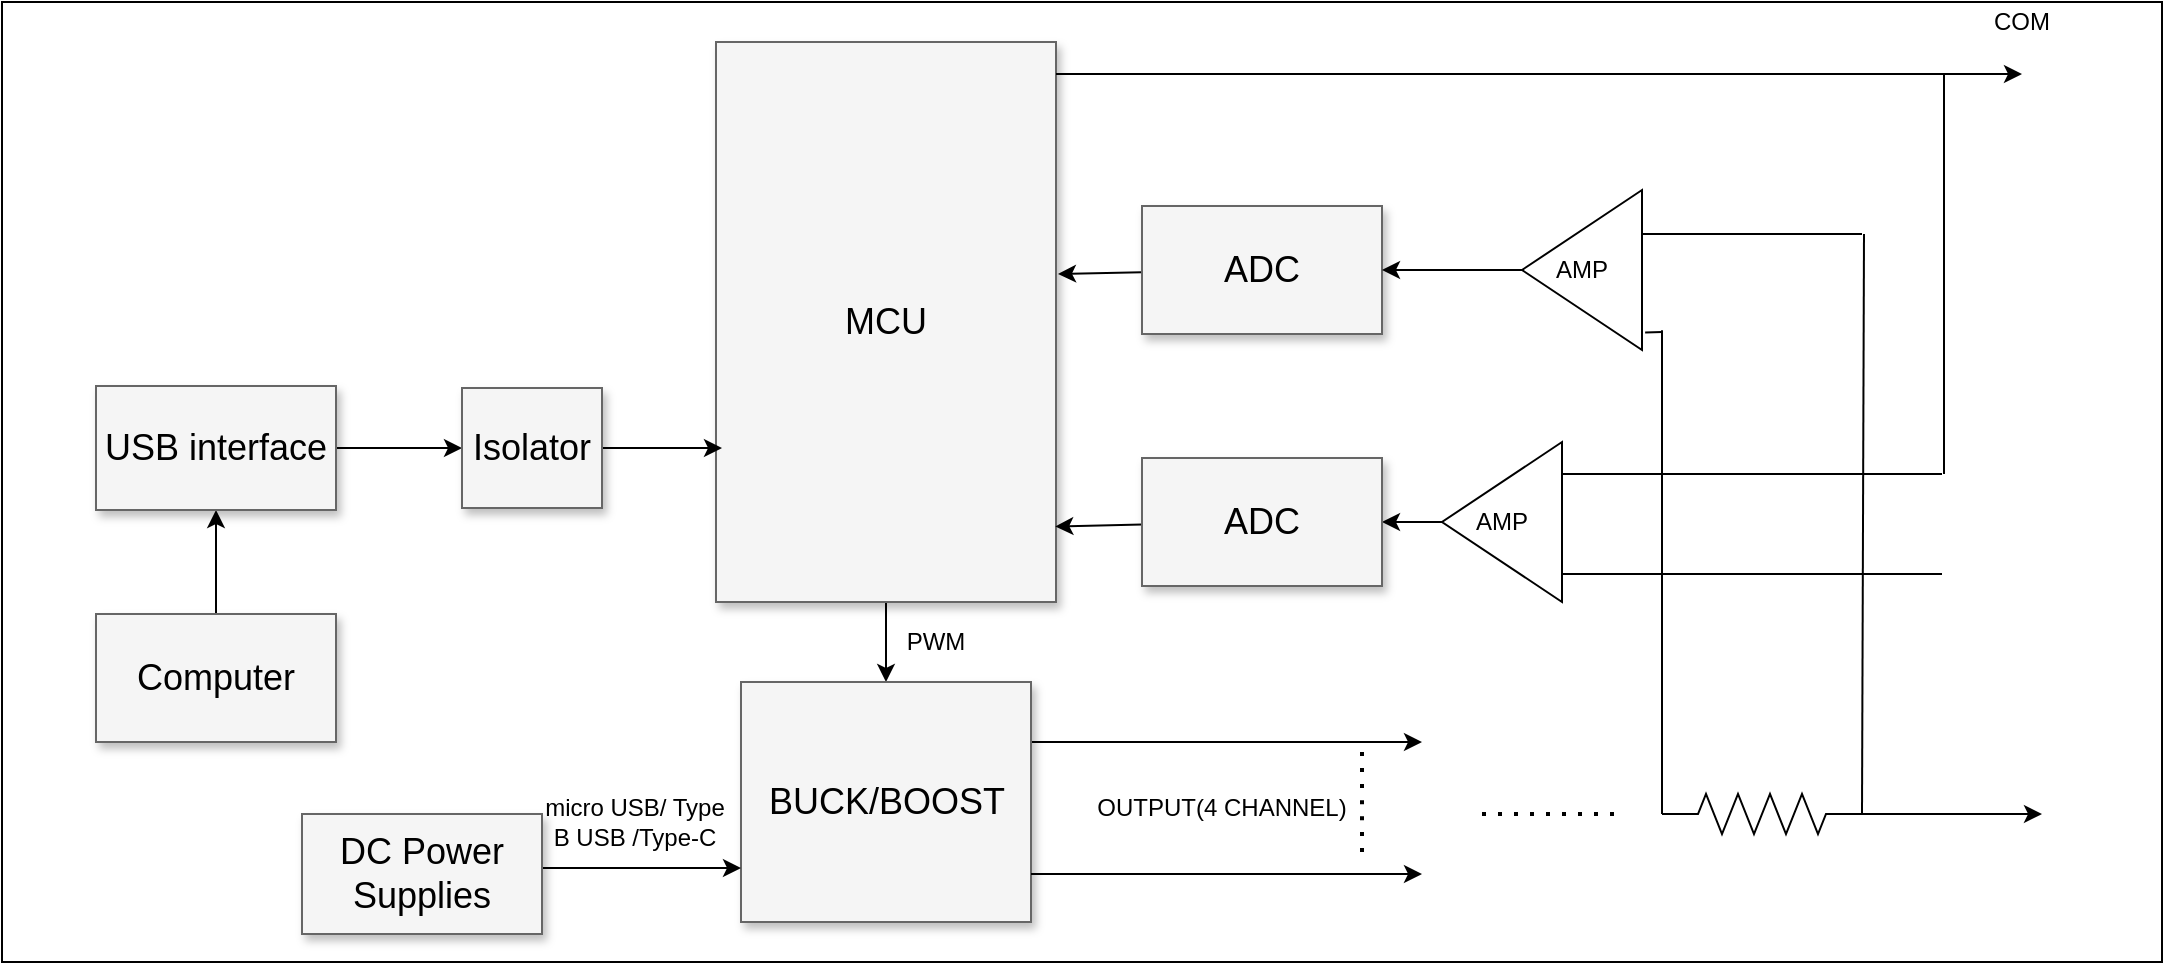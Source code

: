 <mxfile version="15.0.6" type="device"><diagram name="Page-1" id="90a13364-a465-7bf4-72fc-28e22215d7a0"><mxGraphModel dx="1185" dy="588" grid="1" gridSize="10" guides="1" tooltips="1" connect="1" arrows="1" fold="1" page="1" pageScale="1.5" pageWidth="1169" pageHeight="826" background="none" math="0" shadow="0"><root><mxCell id="0" style=";html=1;"/><mxCell id="1" style=";html=1;" parent="0"/><mxCell id="aGqjDAGwxUhs4kkAdtbK-51" value="" style="rounded=0;whiteSpace=wrap;html=1;" vertex="1" parent="1"><mxGeometry x="430" y="434" width="1080" height="480" as="geometry"/></mxCell><mxCell id="aGqjDAGwxUhs4kkAdtbK-10" value="" style="edgeStyle=none;rounded=0;orthogonalLoop=1;jettySize=auto;html=1;" edge="1" parent="1" source="3a17f1ce550125da-2" target="3a17f1ce550125da-10"><mxGeometry relative="1" as="geometry"/></mxCell><mxCell id="3a17f1ce550125da-2" value="MCU" style="whiteSpace=wrap;html=1;shadow=1;fontSize=18;fillColor=#f5f5f5;strokeColor=#666666;" parent="1" vertex="1"><mxGeometry x="787" y="454" width="170" height="280" as="geometry"/></mxCell><mxCell id="aGqjDAGwxUhs4kkAdtbK-12" style="edgeStyle=none;rounded=0;orthogonalLoop=1;jettySize=auto;html=1;exitX=1;exitY=0.25;exitDx=0;exitDy=0;" edge="1" parent="1" source="3a17f1ce550125da-10"><mxGeometry relative="1" as="geometry"><mxPoint x="1140" y="804" as="targetPoint"/></mxGeometry></mxCell><mxCell id="3a17f1ce550125da-10" value="BUCK/BOOST" style="whiteSpace=wrap;html=1;shadow=1;fontSize=18;fillColor=#f5f5f5;strokeColor=#666666;" parent="1" vertex="1"><mxGeometry x="799.5" y="774" width="145" height="120" as="geometry"/></mxCell><mxCell id="3a17f1ce550125da-18" style="edgeStyle=elbowEdgeStyle;rounded=0;html=1;startArrow=none;startFill=0;jettySize=auto;orthogonalLoop=1;fontSize=18;elbow=vertical;" parent="1" source="3a17f1ce550125da-11" target="3a17f1ce550125da-10" edge="1"><mxGeometry relative="1" as="geometry"/></mxCell><mxCell id="3a17f1ce550125da-11" value="DC Power Supplies" style="whiteSpace=wrap;html=1;shadow=1;fontSize=18;fillColor=#f5f5f5;strokeColor=#666666;" parent="1" vertex="1"><mxGeometry x="580" y="840" width="120" height="60" as="geometry"/></mxCell><mxCell id="aGqjDAGwxUhs4kkAdtbK-5" style="edgeStyle=orthogonalEdgeStyle;rounded=0;orthogonalLoop=1;jettySize=auto;html=1;entryX=0.5;entryY=1;entryDx=0;entryDy=0;" edge="1" parent="1" source="aGqjDAGwxUhs4kkAdtbK-1" target="aGqjDAGwxUhs4kkAdtbK-2"><mxGeometry relative="1" as="geometry"/></mxCell><mxCell id="aGqjDAGwxUhs4kkAdtbK-1" value="Computer" style="whiteSpace=wrap;html=1;shadow=1;fontSize=18;fillColor=#f5f5f5;strokeColor=#666666;" vertex="1" parent="1"><mxGeometry x="477" y="740" width="120" height="64" as="geometry"/></mxCell><mxCell id="aGqjDAGwxUhs4kkAdtbK-6" style="rounded=0;orthogonalLoop=1;jettySize=auto;html=1;entryX=0;entryY=0.5;entryDx=0;entryDy=0;" edge="1" parent="1" source="aGqjDAGwxUhs4kkAdtbK-2" target="aGqjDAGwxUhs4kkAdtbK-4"><mxGeometry relative="1" as="geometry"/></mxCell><mxCell id="aGqjDAGwxUhs4kkAdtbK-2" value="USB interface" style="whiteSpace=wrap;html=1;shadow=1;fontSize=18;fillColor=#f5f5f5;strokeColor=#666666;" vertex="1" parent="1"><mxGeometry x="477" y="626" width="120" height="62" as="geometry"/></mxCell><mxCell id="aGqjDAGwxUhs4kkAdtbK-9" style="rounded=0;orthogonalLoop=1;jettySize=auto;html=1;" edge="1" parent="1" source="aGqjDAGwxUhs4kkAdtbK-4"><mxGeometry relative="1" as="geometry"><mxPoint x="790" y="657" as="targetPoint"/></mxGeometry></mxCell><mxCell id="aGqjDAGwxUhs4kkAdtbK-4" value="Isolator" style="whiteSpace=wrap;html=1;shadow=1;fontSize=18;fillColor=#f5f5f5;strokeColor=#666666;" vertex="1" parent="1"><mxGeometry x="660" y="627" width="70" height="60" as="geometry"/></mxCell><mxCell id="aGqjDAGwxUhs4kkAdtbK-11" value="PWM" style="text;html=1;strokeColor=none;fillColor=none;align=center;verticalAlign=middle;whiteSpace=wrap;rounded=0;" vertex="1" parent="1"><mxGeometry x="877" y="744" width="40" height="20" as="geometry"/></mxCell><mxCell id="aGqjDAGwxUhs4kkAdtbK-16" value="" style="endArrow=none;dashed=1;html=1;dashPattern=1 3;strokeWidth=2;" edge="1" parent="1"><mxGeometry width="50" height="50" relative="1" as="geometry"><mxPoint x="1110" y="859" as="sourcePoint"/><mxPoint x="1110" y="809" as="targetPoint"/><Array as="points"><mxPoint x="1110" y="840"/></Array></mxGeometry></mxCell><mxCell id="aGqjDAGwxUhs4kkAdtbK-17" value="" style="endArrow=classic;html=1;" edge="1" parent="1"><mxGeometry width="50" height="50" relative="1" as="geometry"><mxPoint x="944.5" y="870" as="sourcePoint"/><mxPoint x="1140" y="870" as="targetPoint"/></mxGeometry></mxCell><mxCell id="aGqjDAGwxUhs4kkAdtbK-18" value="OUTPUT(4 CHANNEL)" style="text;html=1;strokeColor=none;fillColor=none;align=center;verticalAlign=middle;whiteSpace=wrap;rounded=0;" vertex="1" parent="1"><mxGeometry x="970" y="824" width="140" height="26" as="geometry"/></mxCell><mxCell id="aGqjDAGwxUhs4kkAdtbK-39" value="" style="edgeStyle=none;rounded=0;orthogonalLoop=1;jettySize=auto;html=1;" edge="1" parent="1" source="aGqjDAGwxUhs4kkAdtbK-19"><mxGeometry relative="1" as="geometry"><mxPoint x="1450" y="840" as="targetPoint"/></mxGeometry></mxCell><mxCell id="aGqjDAGwxUhs4kkAdtbK-19" value="" style="pointerEvents=1;verticalLabelPosition=bottom;shadow=0;dashed=0;align=center;html=1;verticalAlign=top;shape=mxgraph.electrical.resistors.resistor_2;" vertex="1" parent="1"><mxGeometry x="1260" y="830" width="100" height="20" as="geometry"/></mxCell><mxCell id="aGqjDAGwxUhs4kkAdtbK-24" value="" style="endArrow=classic;html=1;" edge="1" parent="1"><mxGeometry width="50" height="50" relative="1" as="geometry"><mxPoint x="957" y="470" as="sourcePoint"/><mxPoint x="1440" y="470" as="targetPoint"/></mxGeometry></mxCell><mxCell id="aGqjDAGwxUhs4kkAdtbK-25" value="COM" style="text;html=1;strokeColor=none;fillColor=none;align=center;verticalAlign=middle;whiteSpace=wrap;rounded=0;" vertex="1" parent="1"><mxGeometry x="1420" y="434" width="40" height="20" as="geometry"/></mxCell><mxCell id="aGqjDAGwxUhs4kkAdtbK-26" value="" style="endArrow=none;html=1;exitX=0;exitY=0.5;exitDx=0;exitDy=0;exitPerimeter=0;entryX=0;entryY=0.165;entryDx=0;entryDy=0;entryPerimeter=0;" edge="1" parent="1" source="aGqjDAGwxUhs4kkAdtbK-19"><mxGeometry width="50" height="50" relative="1" as="geometry"><mxPoint x="1270" y="830" as="sourcePoint"/><mxPoint x="1260" y="598.15" as="targetPoint"/></mxGeometry></mxCell><mxCell id="aGqjDAGwxUhs4kkAdtbK-27" value="" style="endArrow=none;html=1;exitX=1;exitY=0.5;exitDx=0;exitDy=0;exitPerimeter=0;" edge="1" parent="1" source="aGqjDAGwxUhs4kkAdtbK-19"><mxGeometry width="50" height="50" relative="1" as="geometry"><mxPoint x="1360" y="835.5" as="sourcePoint"/><mxPoint x="1361" y="550" as="targetPoint"/></mxGeometry></mxCell><mxCell id="aGqjDAGwxUhs4kkAdtbK-29" value="" style="endArrow=none;html=1;exitX=0;exitY=0.835;exitDx=0;exitDy=0;exitPerimeter=0;" edge="1" parent="1"><mxGeometry width="50" height="50" relative="1" as="geometry"><mxPoint x="1250" y="550.0" as="sourcePoint"/><mxPoint x="1360" y="550" as="targetPoint"/><Array as="points"/></mxGeometry></mxCell><mxCell id="aGqjDAGwxUhs4kkAdtbK-31" style="rounded=0;orthogonalLoop=1;jettySize=auto;html=1;" edge="1" parent="1" source="aGqjDAGwxUhs4kkAdtbK-30"><mxGeometry relative="1" as="geometry"><mxPoint x="958" y="570" as="targetPoint"/></mxGeometry></mxCell><mxCell id="aGqjDAGwxUhs4kkAdtbK-30" value="ADC" style="whiteSpace=wrap;html=1;shadow=1;fontSize=18;fillColor=#f5f5f5;strokeColor=#666666;" vertex="1" parent="1"><mxGeometry x="1000" y="536" width="120" height="64" as="geometry"/></mxCell><mxCell id="aGqjDAGwxUhs4kkAdtbK-32" value="" style="endArrow=none;dashed=1;html=1;dashPattern=1 3;strokeWidth=2;" edge="1" parent="1"><mxGeometry width="50" height="50" relative="1" as="geometry"><mxPoint x="1170" y="840" as="sourcePoint"/><mxPoint x="1240" y="840" as="targetPoint"/></mxGeometry></mxCell><mxCell id="aGqjDAGwxUhs4kkAdtbK-35" style="edgeStyle=none;rounded=0;orthogonalLoop=1;jettySize=auto;html=1;exitX=1;exitY=0.5;exitDx=0;exitDy=0;entryX=1;entryY=0.5;entryDx=0;entryDy=0;" edge="1" parent="1" source="aGqjDAGwxUhs4kkAdtbK-33" target="aGqjDAGwxUhs4kkAdtbK-30"><mxGeometry relative="1" as="geometry"/></mxCell><mxCell id="aGqjDAGwxUhs4kkAdtbK-33" value="AMP" style="triangle;whiteSpace=wrap;html=1;direction=west;" vertex="1" parent="1"><mxGeometry x="1190" y="528" width="60" height="80" as="geometry"/></mxCell><mxCell id="aGqjDAGwxUhs4kkAdtbK-34" value="" style="endArrow=none;html=1;exitX=-0.026;exitY=0.11;exitDx=0;exitDy=0;exitPerimeter=0;" edge="1" parent="1" source="aGqjDAGwxUhs4kkAdtbK-33"><mxGeometry width="50" height="50" relative="1" as="geometry"><mxPoint x="1270" y="630" as="sourcePoint"/><mxPoint x="1260" y="599" as="targetPoint"/></mxGeometry></mxCell><mxCell id="aGqjDAGwxUhs4kkAdtbK-37" value="" style="endArrow=none;html=1;" edge="1" parent="1"><mxGeometry width="50" height="50" relative="1" as="geometry"><mxPoint x="1401" y="670" as="sourcePoint"/><mxPoint x="1401" y="470" as="targetPoint"/></mxGeometry></mxCell><mxCell id="aGqjDAGwxUhs4kkAdtbK-45" style="edgeStyle=none;rounded=0;orthogonalLoop=1;jettySize=auto;html=1;exitX=1;exitY=0.5;exitDx=0;exitDy=0;entryX=1;entryY=0.5;entryDx=0;entryDy=0;" edge="1" parent="1" source="aGqjDAGwxUhs4kkAdtbK-41" target="aGqjDAGwxUhs4kkAdtbK-44"><mxGeometry relative="1" as="geometry"/></mxCell><mxCell id="aGqjDAGwxUhs4kkAdtbK-41" value="AMP" style="triangle;whiteSpace=wrap;html=1;direction=west;" vertex="1" parent="1"><mxGeometry x="1150" y="654" width="60" height="80" as="geometry"/></mxCell><mxCell id="aGqjDAGwxUhs4kkAdtbK-42" value="" style="endArrow=none;html=1;exitX=0;exitY=0.835;exitDx=0;exitDy=0;exitPerimeter=0;" edge="1" parent="1"><mxGeometry width="50" height="50" relative="1" as="geometry"><mxPoint x="1210" y="670" as="sourcePoint"/><mxPoint x="1400" y="670" as="targetPoint"/><Array as="points"/></mxGeometry></mxCell><mxCell id="aGqjDAGwxUhs4kkAdtbK-43" value="" style="endArrow=none;html=1;exitX=0;exitY=0.835;exitDx=0;exitDy=0;exitPerimeter=0;" edge="1" parent="1"><mxGeometry width="50" height="50" relative="1" as="geometry"><mxPoint x="1210" y="720" as="sourcePoint"/><mxPoint x="1400" y="720" as="targetPoint"/><Array as="points"/></mxGeometry></mxCell><mxCell id="aGqjDAGwxUhs4kkAdtbK-46" style="edgeStyle=none;rounded=0;orthogonalLoop=1;jettySize=auto;html=1;entryX=0.998;entryY=0.865;entryDx=0;entryDy=0;entryPerimeter=0;" edge="1" parent="1" source="aGqjDAGwxUhs4kkAdtbK-44" target="3a17f1ce550125da-2"><mxGeometry relative="1" as="geometry"/></mxCell><mxCell id="aGqjDAGwxUhs4kkAdtbK-44" value="ADC" style="whiteSpace=wrap;html=1;shadow=1;fontSize=18;fillColor=#f5f5f5;strokeColor=#666666;" vertex="1" parent="1"><mxGeometry x="1000" y="662" width="120" height="64" as="geometry"/></mxCell><mxCell id="aGqjDAGwxUhs4kkAdtbK-48" value="micro USB/ Type B USB /Type-C" style="text;html=1;strokeColor=none;fillColor=none;align=center;verticalAlign=middle;whiteSpace=wrap;rounded=0;" vertex="1" parent="1"><mxGeometry x="700" y="804" width="93" height="80" as="geometry"/></mxCell></root></mxGraphModel></diagram></mxfile>